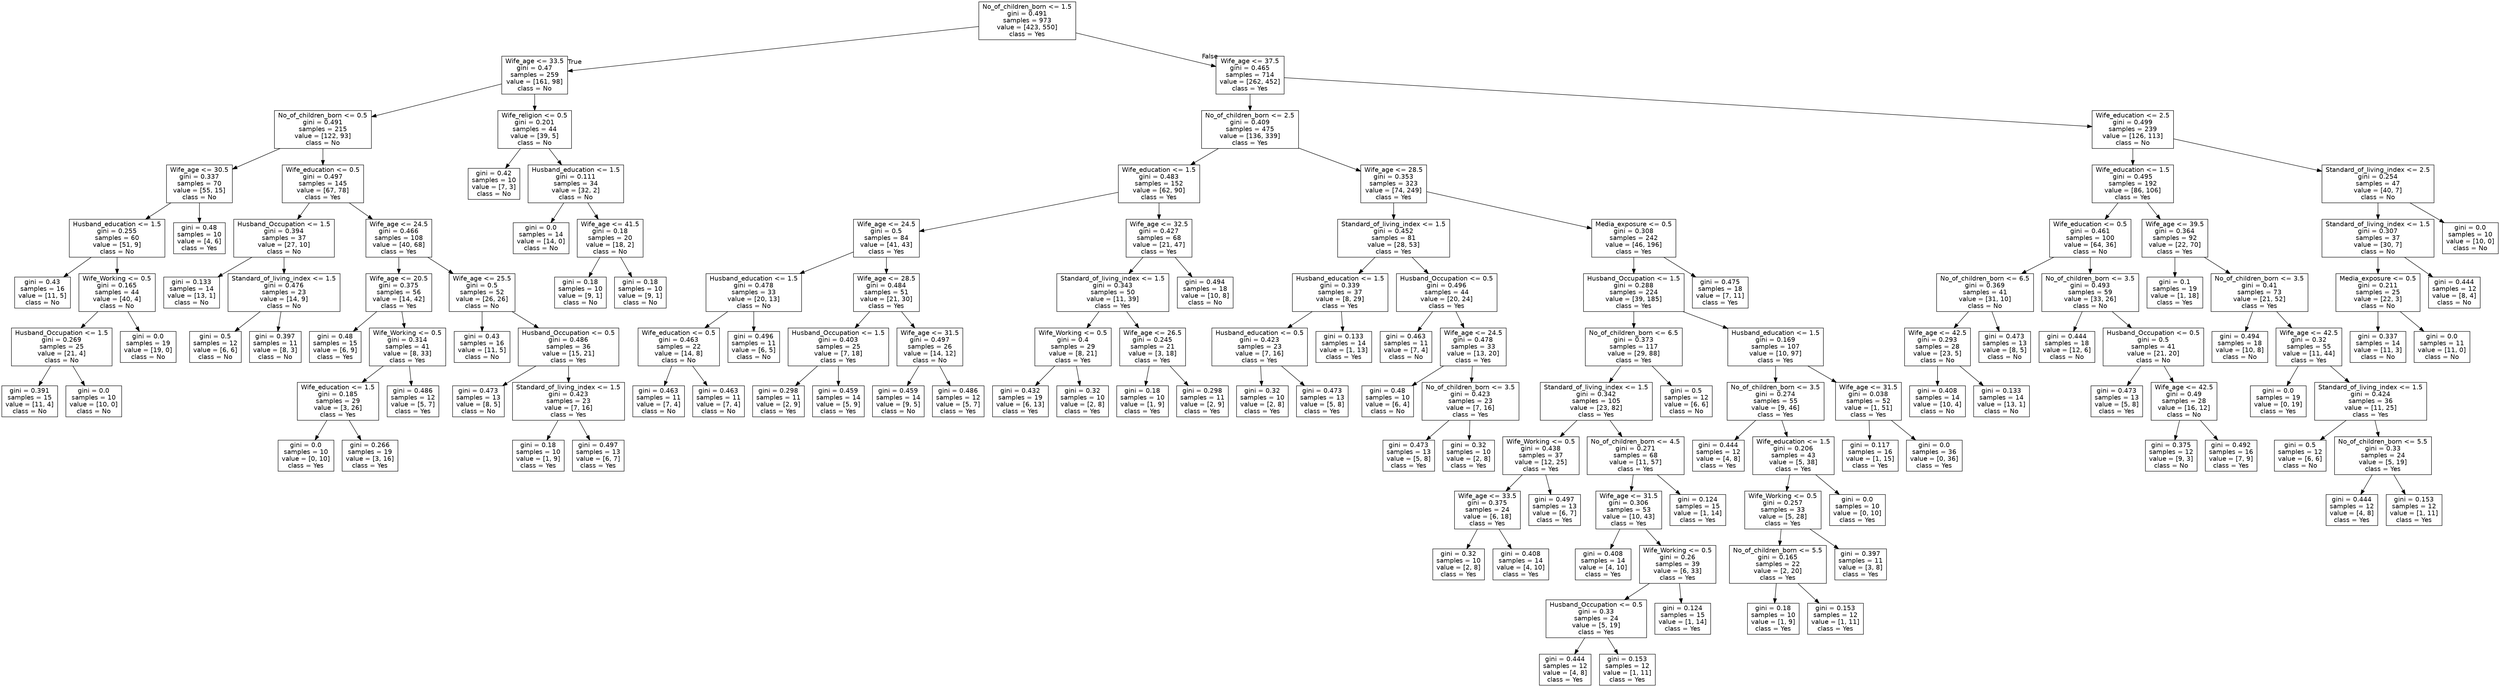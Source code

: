 digraph Tree {
node [shape=box, fontname="helvetica"] ;
edge [fontname="helvetica"] ;
0 [label="No_of_children_born <= 1.5\ngini = 0.491\nsamples = 973\nvalue = [423, 550]\nclass = Yes"] ;
1 [label="Wife_age <= 33.5\ngini = 0.47\nsamples = 259\nvalue = [161, 98]\nclass = No"] ;
0 -> 1 [labeldistance=2.5, labelangle=45, headlabel="True"] ;
2 [label="No_of_children_born <= 0.5\ngini = 0.491\nsamples = 215\nvalue = [122, 93]\nclass = No"] ;
1 -> 2 ;
3 [label="Wife_age <= 30.5\ngini = 0.337\nsamples = 70\nvalue = [55, 15]\nclass = No"] ;
2 -> 3 ;
4 [label="Husband_education <= 1.5\ngini = 0.255\nsamples = 60\nvalue = [51, 9]\nclass = No"] ;
3 -> 4 ;
5 [label="gini = 0.43\nsamples = 16\nvalue = [11, 5]\nclass = No"] ;
4 -> 5 ;
6 [label="Wife_Working <= 0.5\ngini = 0.165\nsamples = 44\nvalue = [40, 4]\nclass = No"] ;
4 -> 6 ;
7 [label="Husband_Occupation <= 1.5\ngini = 0.269\nsamples = 25\nvalue = [21, 4]\nclass = No"] ;
6 -> 7 ;
8 [label="gini = 0.391\nsamples = 15\nvalue = [11, 4]\nclass = No"] ;
7 -> 8 ;
9 [label="gini = 0.0\nsamples = 10\nvalue = [10, 0]\nclass = No"] ;
7 -> 9 ;
10 [label="gini = 0.0\nsamples = 19\nvalue = [19, 0]\nclass = No"] ;
6 -> 10 ;
11 [label="gini = 0.48\nsamples = 10\nvalue = [4, 6]\nclass = Yes"] ;
3 -> 11 ;
12 [label="Wife_education <= 0.5\ngini = 0.497\nsamples = 145\nvalue = [67, 78]\nclass = Yes"] ;
2 -> 12 ;
13 [label="Husband_Occupation <= 1.5\ngini = 0.394\nsamples = 37\nvalue = [27, 10]\nclass = No"] ;
12 -> 13 ;
14 [label="gini = 0.133\nsamples = 14\nvalue = [13, 1]\nclass = No"] ;
13 -> 14 ;
15 [label="Standard_of_living_index <= 1.5\ngini = 0.476\nsamples = 23\nvalue = [14, 9]\nclass = No"] ;
13 -> 15 ;
16 [label="gini = 0.5\nsamples = 12\nvalue = [6, 6]\nclass = No"] ;
15 -> 16 ;
17 [label="gini = 0.397\nsamples = 11\nvalue = [8, 3]\nclass = No"] ;
15 -> 17 ;
18 [label="Wife_age <= 24.5\ngini = 0.466\nsamples = 108\nvalue = [40, 68]\nclass = Yes"] ;
12 -> 18 ;
19 [label="Wife_age <= 20.5\ngini = 0.375\nsamples = 56\nvalue = [14, 42]\nclass = Yes"] ;
18 -> 19 ;
20 [label="gini = 0.48\nsamples = 15\nvalue = [6, 9]\nclass = Yes"] ;
19 -> 20 ;
21 [label="Wife_Working <= 0.5\ngini = 0.314\nsamples = 41\nvalue = [8, 33]\nclass = Yes"] ;
19 -> 21 ;
22 [label="Wife_education <= 1.5\ngini = 0.185\nsamples = 29\nvalue = [3, 26]\nclass = Yes"] ;
21 -> 22 ;
23 [label="gini = 0.0\nsamples = 10\nvalue = [0, 10]\nclass = Yes"] ;
22 -> 23 ;
24 [label="gini = 0.266\nsamples = 19\nvalue = [3, 16]\nclass = Yes"] ;
22 -> 24 ;
25 [label="gini = 0.486\nsamples = 12\nvalue = [5, 7]\nclass = Yes"] ;
21 -> 25 ;
26 [label="Wife_age <= 25.5\ngini = 0.5\nsamples = 52\nvalue = [26, 26]\nclass = No"] ;
18 -> 26 ;
27 [label="gini = 0.43\nsamples = 16\nvalue = [11, 5]\nclass = No"] ;
26 -> 27 ;
28 [label="Husband_Occupation <= 0.5\ngini = 0.486\nsamples = 36\nvalue = [15, 21]\nclass = Yes"] ;
26 -> 28 ;
29 [label="gini = 0.473\nsamples = 13\nvalue = [8, 5]\nclass = No"] ;
28 -> 29 ;
30 [label="Standard_of_living_index <= 1.5\ngini = 0.423\nsamples = 23\nvalue = [7, 16]\nclass = Yes"] ;
28 -> 30 ;
31 [label="gini = 0.18\nsamples = 10\nvalue = [1, 9]\nclass = Yes"] ;
30 -> 31 ;
32 [label="gini = 0.497\nsamples = 13\nvalue = [6, 7]\nclass = Yes"] ;
30 -> 32 ;
33 [label="Wife_religion <= 0.5\ngini = 0.201\nsamples = 44\nvalue = [39, 5]\nclass = No"] ;
1 -> 33 ;
34 [label="gini = 0.42\nsamples = 10\nvalue = [7, 3]\nclass = No"] ;
33 -> 34 ;
35 [label="Husband_education <= 1.5\ngini = 0.111\nsamples = 34\nvalue = [32, 2]\nclass = No"] ;
33 -> 35 ;
36 [label="gini = 0.0\nsamples = 14\nvalue = [14, 0]\nclass = No"] ;
35 -> 36 ;
37 [label="Wife_age <= 41.5\ngini = 0.18\nsamples = 20\nvalue = [18, 2]\nclass = No"] ;
35 -> 37 ;
38 [label="gini = 0.18\nsamples = 10\nvalue = [9, 1]\nclass = No"] ;
37 -> 38 ;
39 [label="gini = 0.18\nsamples = 10\nvalue = [9, 1]\nclass = No"] ;
37 -> 39 ;
40 [label="Wife_age <= 37.5\ngini = 0.465\nsamples = 714\nvalue = [262, 452]\nclass = Yes"] ;
0 -> 40 [labeldistance=2.5, labelangle=-45, headlabel="False"] ;
41 [label="No_of_children_born <= 2.5\ngini = 0.409\nsamples = 475\nvalue = [136, 339]\nclass = Yes"] ;
40 -> 41 ;
42 [label="Wife_education <= 1.5\ngini = 0.483\nsamples = 152\nvalue = [62, 90]\nclass = Yes"] ;
41 -> 42 ;
43 [label="Wife_age <= 24.5\ngini = 0.5\nsamples = 84\nvalue = [41, 43]\nclass = Yes"] ;
42 -> 43 ;
44 [label="Husband_education <= 1.5\ngini = 0.478\nsamples = 33\nvalue = [20, 13]\nclass = No"] ;
43 -> 44 ;
45 [label="Wife_education <= 0.5\ngini = 0.463\nsamples = 22\nvalue = [14, 8]\nclass = No"] ;
44 -> 45 ;
46 [label="gini = 0.463\nsamples = 11\nvalue = [7, 4]\nclass = No"] ;
45 -> 46 ;
47 [label="gini = 0.463\nsamples = 11\nvalue = [7, 4]\nclass = No"] ;
45 -> 47 ;
48 [label="gini = 0.496\nsamples = 11\nvalue = [6, 5]\nclass = No"] ;
44 -> 48 ;
49 [label="Wife_age <= 28.5\ngini = 0.484\nsamples = 51\nvalue = [21, 30]\nclass = Yes"] ;
43 -> 49 ;
50 [label="Husband_Occupation <= 1.5\ngini = 0.403\nsamples = 25\nvalue = [7, 18]\nclass = Yes"] ;
49 -> 50 ;
51 [label="gini = 0.298\nsamples = 11\nvalue = [2, 9]\nclass = Yes"] ;
50 -> 51 ;
52 [label="gini = 0.459\nsamples = 14\nvalue = [5, 9]\nclass = Yes"] ;
50 -> 52 ;
53 [label="Wife_age <= 31.5\ngini = 0.497\nsamples = 26\nvalue = [14, 12]\nclass = No"] ;
49 -> 53 ;
54 [label="gini = 0.459\nsamples = 14\nvalue = [9, 5]\nclass = No"] ;
53 -> 54 ;
55 [label="gini = 0.486\nsamples = 12\nvalue = [5, 7]\nclass = Yes"] ;
53 -> 55 ;
56 [label="Wife_age <= 32.5\ngini = 0.427\nsamples = 68\nvalue = [21, 47]\nclass = Yes"] ;
42 -> 56 ;
57 [label="Standard_of_living_index <= 1.5\ngini = 0.343\nsamples = 50\nvalue = [11, 39]\nclass = Yes"] ;
56 -> 57 ;
58 [label="Wife_Working <= 0.5\ngini = 0.4\nsamples = 29\nvalue = [8, 21]\nclass = Yes"] ;
57 -> 58 ;
59 [label="gini = 0.432\nsamples = 19\nvalue = [6, 13]\nclass = Yes"] ;
58 -> 59 ;
60 [label="gini = 0.32\nsamples = 10\nvalue = [2, 8]\nclass = Yes"] ;
58 -> 60 ;
61 [label="Wife_age <= 26.5\ngini = 0.245\nsamples = 21\nvalue = [3, 18]\nclass = Yes"] ;
57 -> 61 ;
62 [label="gini = 0.18\nsamples = 10\nvalue = [1, 9]\nclass = Yes"] ;
61 -> 62 ;
63 [label="gini = 0.298\nsamples = 11\nvalue = [2, 9]\nclass = Yes"] ;
61 -> 63 ;
64 [label="gini = 0.494\nsamples = 18\nvalue = [10, 8]\nclass = No"] ;
56 -> 64 ;
65 [label="Wife_age <= 28.5\ngini = 0.353\nsamples = 323\nvalue = [74, 249]\nclass = Yes"] ;
41 -> 65 ;
66 [label="Standard_of_living_index <= 1.5\ngini = 0.452\nsamples = 81\nvalue = [28, 53]\nclass = Yes"] ;
65 -> 66 ;
67 [label="Husband_education <= 1.5\ngini = 0.339\nsamples = 37\nvalue = [8, 29]\nclass = Yes"] ;
66 -> 67 ;
68 [label="Husband_education <= 0.5\ngini = 0.423\nsamples = 23\nvalue = [7, 16]\nclass = Yes"] ;
67 -> 68 ;
69 [label="gini = 0.32\nsamples = 10\nvalue = [2, 8]\nclass = Yes"] ;
68 -> 69 ;
70 [label="gini = 0.473\nsamples = 13\nvalue = [5, 8]\nclass = Yes"] ;
68 -> 70 ;
71 [label="gini = 0.133\nsamples = 14\nvalue = [1, 13]\nclass = Yes"] ;
67 -> 71 ;
72 [label="Husband_Occupation <= 0.5\ngini = 0.496\nsamples = 44\nvalue = [20, 24]\nclass = Yes"] ;
66 -> 72 ;
73 [label="gini = 0.463\nsamples = 11\nvalue = [7, 4]\nclass = No"] ;
72 -> 73 ;
74 [label="Wife_age <= 24.5\ngini = 0.478\nsamples = 33\nvalue = [13, 20]\nclass = Yes"] ;
72 -> 74 ;
75 [label="gini = 0.48\nsamples = 10\nvalue = [6, 4]\nclass = No"] ;
74 -> 75 ;
76 [label="No_of_children_born <= 3.5\ngini = 0.423\nsamples = 23\nvalue = [7, 16]\nclass = Yes"] ;
74 -> 76 ;
77 [label="gini = 0.473\nsamples = 13\nvalue = [5, 8]\nclass = Yes"] ;
76 -> 77 ;
78 [label="gini = 0.32\nsamples = 10\nvalue = [2, 8]\nclass = Yes"] ;
76 -> 78 ;
79 [label="Media_exposure <= 0.5\ngini = 0.308\nsamples = 242\nvalue = [46, 196]\nclass = Yes"] ;
65 -> 79 ;
80 [label="Husband_Occupation <= 1.5\ngini = 0.288\nsamples = 224\nvalue = [39, 185]\nclass = Yes"] ;
79 -> 80 ;
81 [label="No_of_children_born <= 6.5\ngini = 0.373\nsamples = 117\nvalue = [29, 88]\nclass = Yes"] ;
80 -> 81 ;
82 [label="Standard_of_living_index <= 1.5\ngini = 0.342\nsamples = 105\nvalue = [23, 82]\nclass = Yes"] ;
81 -> 82 ;
83 [label="Wife_Working <= 0.5\ngini = 0.438\nsamples = 37\nvalue = [12, 25]\nclass = Yes"] ;
82 -> 83 ;
84 [label="Wife_age <= 33.5\ngini = 0.375\nsamples = 24\nvalue = [6, 18]\nclass = Yes"] ;
83 -> 84 ;
85 [label="gini = 0.32\nsamples = 10\nvalue = [2, 8]\nclass = Yes"] ;
84 -> 85 ;
86 [label="gini = 0.408\nsamples = 14\nvalue = [4, 10]\nclass = Yes"] ;
84 -> 86 ;
87 [label="gini = 0.497\nsamples = 13\nvalue = [6, 7]\nclass = Yes"] ;
83 -> 87 ;
88 [label="No_of_children_born <= 4.5\ngini = 0.271\nsamples = 68\nvalue = [11, 57]\nclass = Yes"] ;
82 -> 88 ;
89 [label="Wife_age <= 31.5\ngini = 0.306\nsamples = 53\nvalue = [10, 43]\nclass = Yes"] ;
88 -> 89 ;
90 [label="gini = 0.408\nsamples = 14\nvalue = [4, 10]\nclass = Yes"] ;
89 -> 90 ;
91 [label="Wife_Working <= 0.5\ngini = 0.26\nsamples = 39\nvalue = [6, 33]\nclass = Yes"] ;
89 -> 91 ;
92 [label="Husband_Occupation <= 0.5\ngini = 0.33\nsamples = 24\nvalue = [5, 19]\nclass = Yes"] ;
91 -> 92 ;
93 [label="gini = 0.444\nsamples = 12\nvalue = [4, 8]\nclass = Yes"] ;
92 -> 93 ;
94 [label="gini = 0.153\nsamples = 12\nvalue = [1, 11]\nclass = Yes"] ;
92 -> 94 ;
95 [label="gini = 0.124\nsamples = 15\nvalue = [1, 14]\nclass = Yes"] ;
91 -> 95 ;
96 [label="gini = 0.124\nsamples = 15\nvalue = [1, 14]\nclass = Yes"] ;
88 -> 96 ;
97 [label="gini = 0.5\nsamples = 12\nvalue = [6, 6]\nclass = No"] ;
81 -> 97 ;
98 [label="Husband_education <= 1.5\ngini = 0.169\nsamples = 107\nvalue = [10, 97]\nclass = Yes"] ;
80 -> 98 ;
99 [label="No_of_children_born <= 3.5\ngini = 0.274\nsamples = 55\nvalue = [9, 46]\nclass = Yes"] ;
98 -> 99 ;
100 [label="gini = 0.444\nsamples = 12\nvalue = [4, 8]\nclass = Yes"] ;
99 -> 100 ;
101 [label="Wife_education <= 1.5\ngini = 0.206\nsamples = 43\nvalue = [5, 38]\nclass = Yes"] ;
99 -> 101 ;
102 [label="Wife_Working <= 0.5\ngini = 0.257\nsamples = 33\nvalue = [5, 28]\nclass = Yes"] ;
101 -> 102 ;
103 [label="No_of_children_born <= 5.5\ngini = 0.165\nsamples = 22\nvalue = [2, 20]\nclass = Yes"] ;
102 -> 103 ;
104 [label="gini = 0.18\nsamples = 10\nvalue = [1, 9]\nclass = Yes"] ;
103 -> 104 ;
105 [label="gini = 0.153\nsamples = 12\nvalue = [1, 11]\nclass = Yes"] ;
103 -> 105 ;
106 [label="gini = 0.397\nsamples = 11\nvalue = [3, 8]\nclass = Yes"] ;
102 -> 106 ;
107 [label="gini = 0.0\nsamples = 10\nvalue = [0, 10]\nclass = Yes"] ;
101 -> 107 ;
108 [label="Wife_age <= 31.5\ngini = 0.038\nsamples = 52\nvalue = [1, 51]\nclass = Yes"] ;
98 -> 108 ;
109 [label="gini = 0.117\nsamples = 16\nvalue = [1, 15]\nclass = Yes"] ;
108 -> 109 ;
110 [label="gini = 0.0\nsamples = 36\nvalue = [0, 36]\nclass = Yes"] ;
108 -> 110 ;
111 [label="gini = 0.475\nsamples = 18\nvalue = [7, 11]\nclass = Yes"] ;
79 -> 111 ;
112 [label="Wife_education <= 2.5\ngini = 0.499\nsamples = 239\nvalue = [126, 113]\nclass = No"] ;
40 -> 112 ;
113 [label="Wife_education <= 1.5\ngini = 0.495\nsamples = 192\nvalue = [86, 106]\nclass = Yes"] ;
112 -> 113 ;
114 [label="Wife_education <= 0.5\ngini = 0.461\nsamples = 100\nvalue = [64, 36]\nclass = No"] ;
113 -> 114 ;
115 [label="No_of_children_born <= 6.5\ngini = 0.369\nsamples = 41\nvalue = [31, 10]\nclass = No"] ;
114 -> 115 ;
116 [label="Wife_age <= 42.5\ngini = 0.293\nsamples = 28\nvalue = [23, 5]\nclass = No"] ;
115 -> 116 ;
117 [label="gini = 0.408\nsamples = 14\nvalue = [10, 4]\nclass = No"] ;
116 -> 117 ;
118 [label="gini = 0.133\nsamples = 14\nvalue = [13, 1]\nclass = No"] ;
116 -> 118 ;
119 [label="gini = 0.473\nsamples = 13\nvalue = [8, 5]\nclass = No"] ;
115 -> 119 ;
120 [label="No_of_children_born <= 3.5\ngini = 0.493\nsamples = 59\nvalue = [33, 26]\nclass = No"] ;
114 -> 120 ;
121 [label="gini = 0.444\nsamples = 18\nvalue = [12, 6]\nclass = No"] ;
120 -> 121 ;
122 [label="Husband_Occupation <= 0.5\ngini = 0.5\nsamples = 41\nvalue = [21, 20]\nclass = No"] ;
120 -> 122 ;
123 [label="gini = 0.473\nsamples = 13\nvalue = [5, 8]\nclass = Yes"] ;
122 -> 123 ;
124 [label="Wife_age <= 42.5\ngini = 0.49\nsamples = 28\nvalue = [16, 12]\nclass = No"] ;
122 -> 124 ;
125 [label="gini = 0.375\nsamples = 12\nvalue = [9, 3]\nclass = No"] ;
124 -> 125 ;
126 [label="gini = 0.492\nsamples = 16\nvalue = [7, 9]\nclass = Yes"] ;
124 -> 126 ;
127 [label="Wife_age <= 39.5\ngini = 0.364\nsamples = 92\nvalue = [22, 70]\nclass = Yes"] ;
113 -> 127 ;
128 [label="gini = 0.1\nsamples = 19\nvalue = [1, 18]\nclass = Yes"] ;
127 -> 128 ;
129 [label="No_of_children_born <= 3.5\ngini = 0.41\nsamples = 73\nvalue = [21, 52]\nclass = Yes"] ;
127 -> 129 ;
130 [label="gini = 0.494\nsamples = 18\nvalue = [10, 8]\nclass = No"] ;
129 -> 130 ;
131 [label="Wife_age <= 42.5\ngini = 0.32\nsamples = 55\nvalue = [11, 44]\nclass = Yes"] ;
129 -> 131 ;
132 [label="gini = 0.0\nsamples = 19\nvalue = [0, 19]\nclass = Yes"] ;
131 -> 132 ;
133 [label="Standard_of_living_index <= 1.5\ngini = 0.424\nsamples = 36\nvalue = [11, 25]\nclass = Yes"] ;
131 -> 133 ;
134 [label="gini = 0.5\nsamples = 12\nvalue = [6, 6]\nclass = No"] ;
133 -> 134 ;
135 [label="No_of_children_born <= 5.5\ngini = 0.33\nsamples = 24\nvalue = [5, 19]\nclass = Yes"] ;
133 -> 135 ;
136 [label="gini = 0.444\nsamples = 12\nvalue = [4, 8]\nclass = Yes"] ;
135 -> 136 ;
137 [label="gini = 0.153\nsamples = 12\nvalue = [1, 11]\nclass = Yes"] ;
135 -> 137 ;
138 [label="Standard_of_living_index <= 2.5\ngini = 0.254\nsamples = 47\nvalue = [40, 7]\nclass = No"] ;
112 -> 138 ;
139 [label="Standard_of_living_index <= 1.5\ngini = 0.307\nsamples = 37\nvalue = [30, 7]\nclass = No"] ;
138 -> 139 ;
140 [label="Media_exposure <= 0.5\ngini = 0.211\nsamples = 25\nvalue = [22, 3]\nclass = No"] ;
139 -> 140 ;
141 [label="gini = 0.337\nsamples = 14\nvalue = [11, 3]\nclass = No"] ;
140 -> 141 ;
142 [label="gini = 0.0\nsamples = 11\nvalue = [11, 0]\nclass = No"] ;
140 -> 142 ;
143 [label="gini = 0.444\nsamples = 12\nvalue = [8, 4]\nclass = No"] ;
139 -> 143 ;
144 [label="gini = 0.0\nsamples = 10\nvalue = [10, 0]\nclass = No"] ;
138 -> 144 ;
}